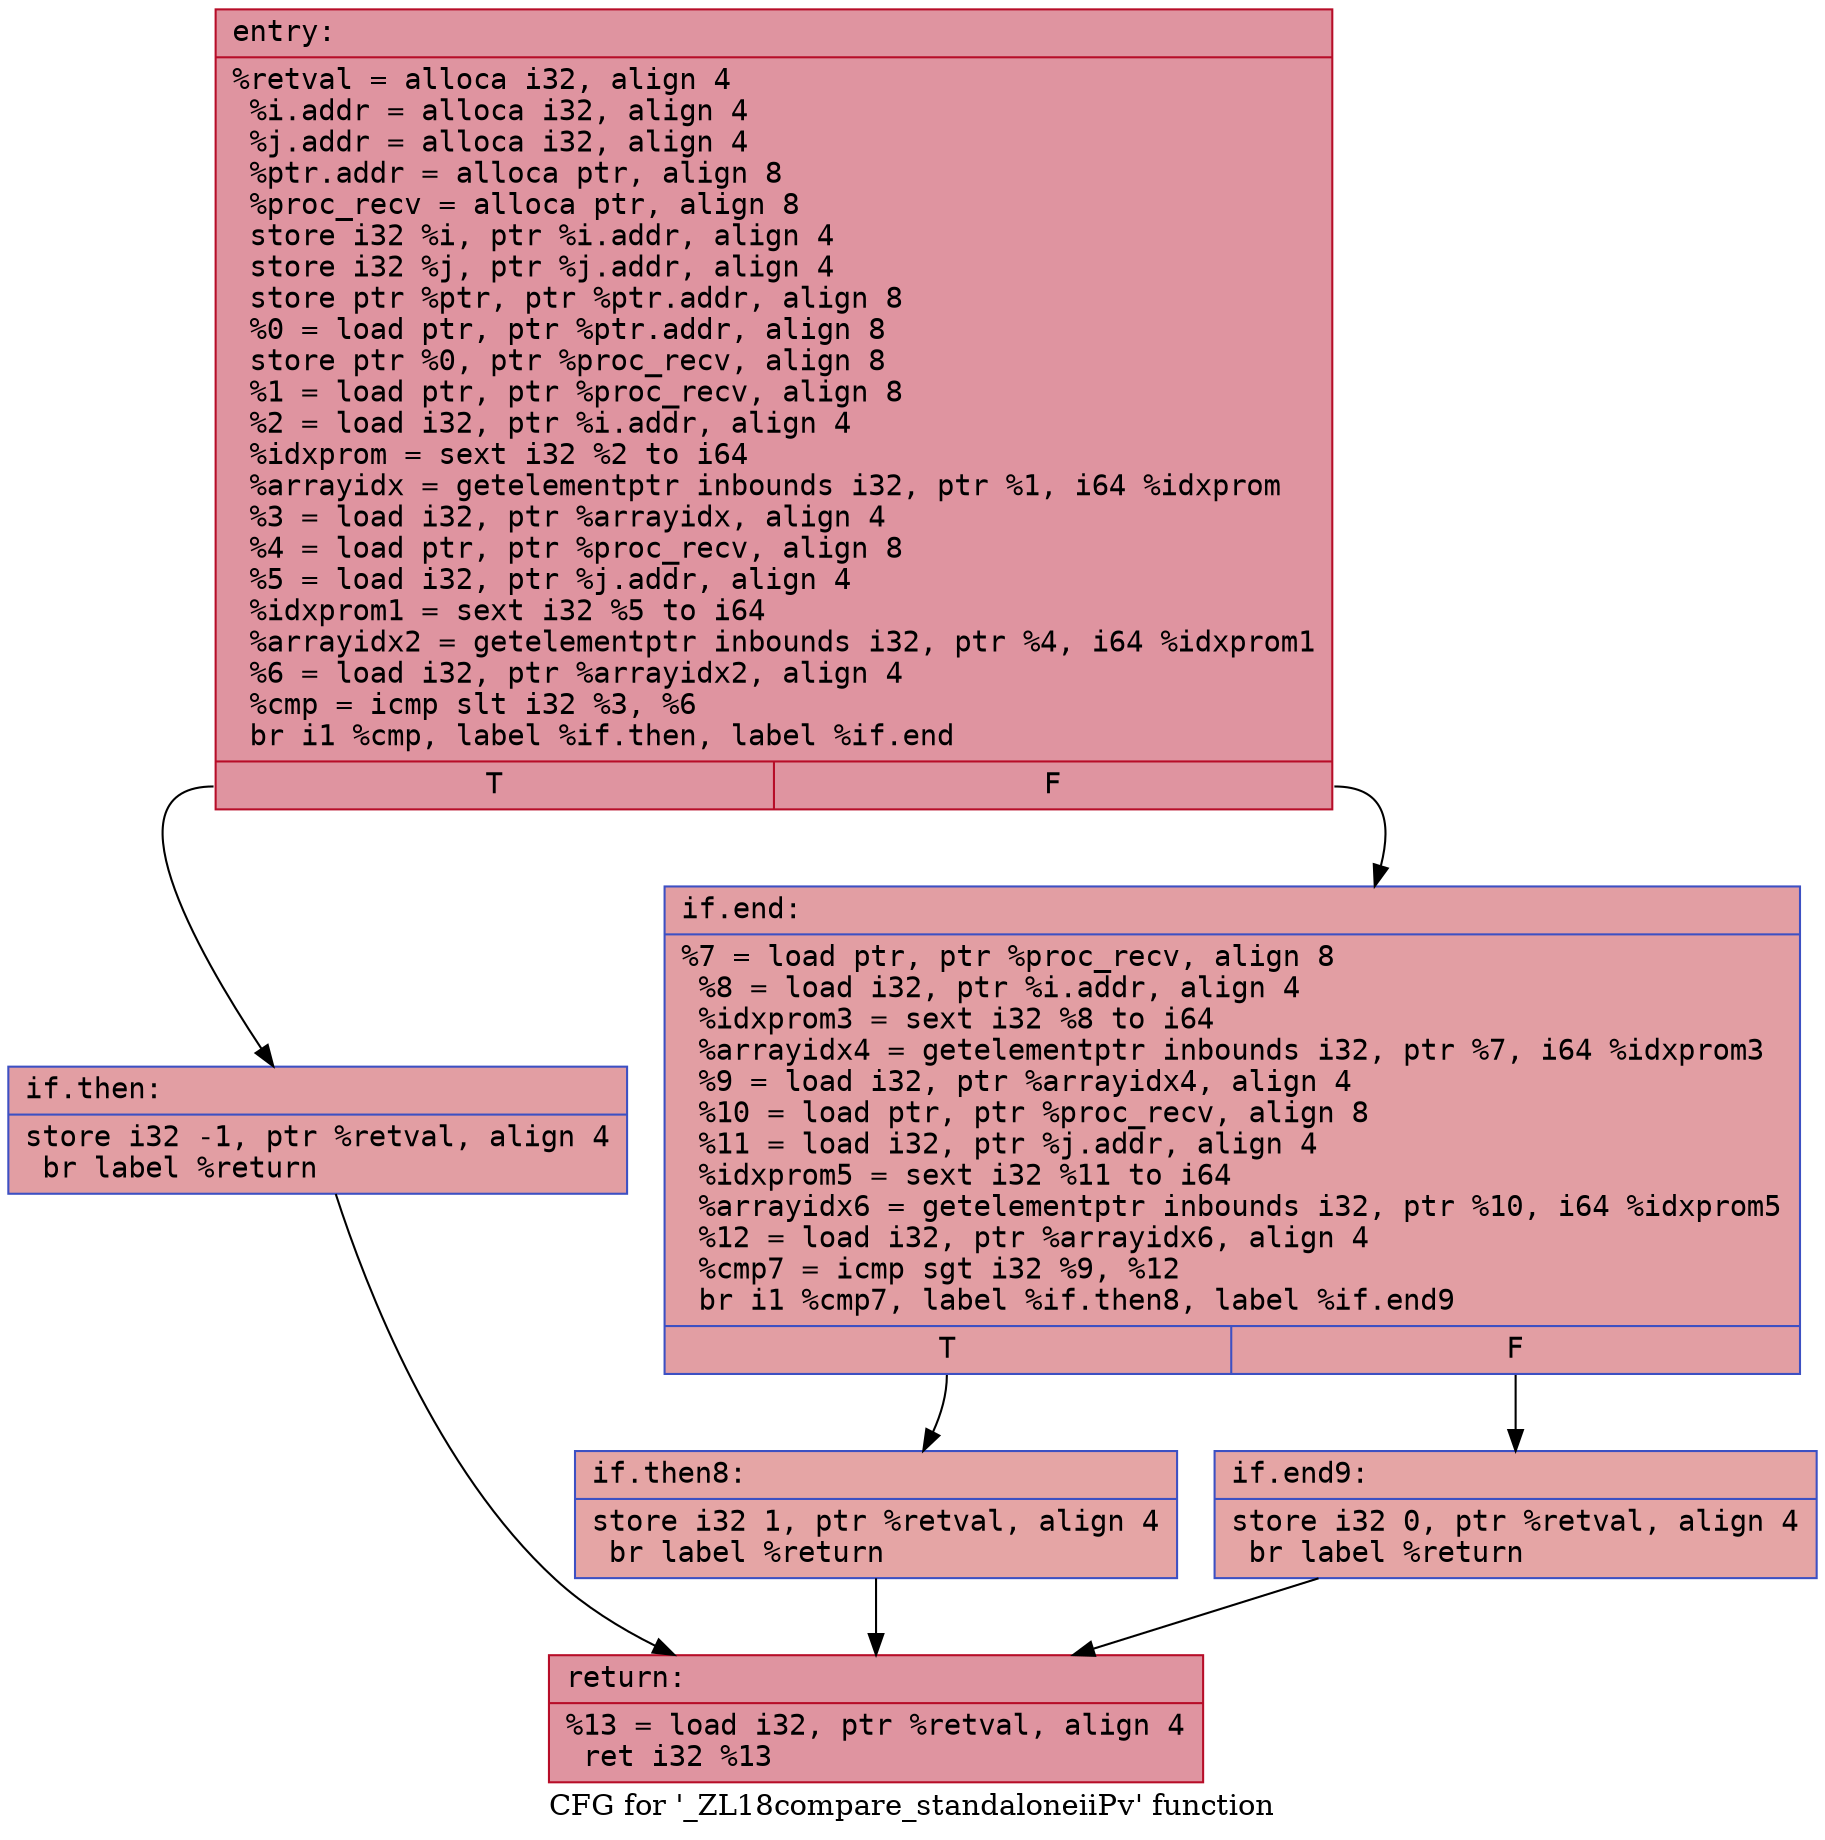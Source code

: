 digraph "CFG for '_ZL18compare_standaloneiiPv' function" {
	label="CFG for '_ZL18compare_standaloneiiPv' function";

	Node0x561dd3eb3340 [shape=record,color="#b70d28ff", style=filled, fillcolor="#b70d2870" fontname="Courier",label="{entry:\l|  %retval = alloca i32, align 4\l  %i.addr = alloca i32, align 4\l  %j.addr = alloca i32, align 4\l  %ptr.addr = alloca ptr, align 8\l  %proc_recv = alloca ptr, align 8\l  store i32 %i, ptr %i.addr, align 4\l  store i32 %j, ptr %j.addr, align 4\l  store ptr %ptr, ptr %ptr.addr, align 8\l  %0 = load ptr, ptr %ptr.addr, align 8\l  store ptr %0, ptr %proc_recv, align 8\l  %1 = load ptr, ptr %proc_recv, align 8\l  %2 = load i32, ptr %i.addr, align 4\l  %idxprom = sext i32 %2 to i64\l  %arrayidx = getelementptr inbounds i32, ptr %1, i64 %idxprom\l  %3 = load i32, ptr %arrayidx, align 4\l  %4 = load ptr, ptr %proc_recv, align 8\l  %5 = load i32, ptr %j.addr, align 4\l  %idxprom1 = sext i32 %5 to i64\l  %arrayidx2 = getelementptr inbounds i32, ptr %4, i64 %idxprom1\l  %6 = load i32, ptr %arrayidx2, align 4\l  %cmp = icmp slt i32 %3, %6\l  br i1 %cmp, label %if.then, label %if.end\l|{<s0>T|<s1>F}}"];
	Node0x561dd3eb3340:s0 -> Node0x561dd3eb3d70[tooltip="entry -> if.then\nProbability 50.00%" ];
	Node0x561dd3eb3340:s1 -> Node0x561dd3eb3dc0[tooltip="entry -> if.end\nProbability 50.00%" ];
	Node0x561dd3eb3d70 [shape=record,color="#3d50c3ff", style=filled, fillcolor="#be242e70" fontname="Courier",label="{if.then:\l|  store i32 -1, ptr %retval, align 4\l  br label %return\l}"];
	Node0x561dd3eb3d70 -> Node0x561dd3eb3f60[tooltip="if.then -> return\nProbability 100.00%" ];
	Node0x561dd3eb3dc0 [shape=record,color="#3d50c3ff", style=filled, fillcolor="#be242e70" fontname="Courier",label="{if.end:\l|  %7 = load ptr, ptr %proc_recv, align 8\l  %8 = load i32, ptr %i.addr, align 4\l  %idxprom3 = sext i32 %8 to i64\l  %arrayidx4 = getelementptr inbounds i32, ptr %7, i64 %idxprom3\l  %9 = load i32, ptr %arrayidx4, align 4\l  %10 = load ptr, ptr %proc_recv, align 8\l  %11 = load i32, ptr %j.addr, align 4\l  %idxprom5 = sext i32 %11 to i64\l  %arrayidx6 = getelementptr inbounds i32, ptr %10, i64 %idxprom5\l  %12 = load i32, ptr %arrayidx6, align 4\l  %cmp7 = icmp sgt i32 %9, %12\l  br i1 %cmp7, label %if.then8, label %if.end9\l|{<s0>T|<s1>F}}"];
	Node0x561dd3eb3dc0:s0 -> Node0x561dd3eb46d0[tooltip="if.end -> if.then8\nProbability 50.00%" ];
	Node0x561dd3eb3dc0:s1 -> Node0x561dd3eb4750[tooltip="if.end -> if.end9\nProbability 50.00%" ];
	Node0x561dd3eb46d0 [shape=record,color="#3d50c3ff", style=filled, fillcolor="#c5333470" fontname="Courier",label="{if.then8:\l|  store i32 1, ptr %retval, align 4\l  br label %return\l}"];
	Node0x561dd3eb46d0 -> Node0x561dd3eb3f60[tooltip="if.then8 -> return\nProbability 100.00%" ];
	Node0x561dd3eb4750 [shape=record,color="#3d50c3ff", style=filled, fillcolor="#c5333470" fontname="Courier",label="{if.end9:\l|  store i32 0, ptr %retval, align 4\l  br label %return\l}"];
	Node0x561dd3eb4750 -> Node0x561dd3eb3f60[tooltip="if.end9 -> return\nProbability 100.00%" ];
	Node0x561dd3eb3f60 [shape=record,color="#b70d28ff", style=filled, fillcolor="#b70d2870" fontname="Courier",label="{return:\l|  %13 = load i32, ptr %retval, align 4\l  ret i32 %13\l}"];
}
